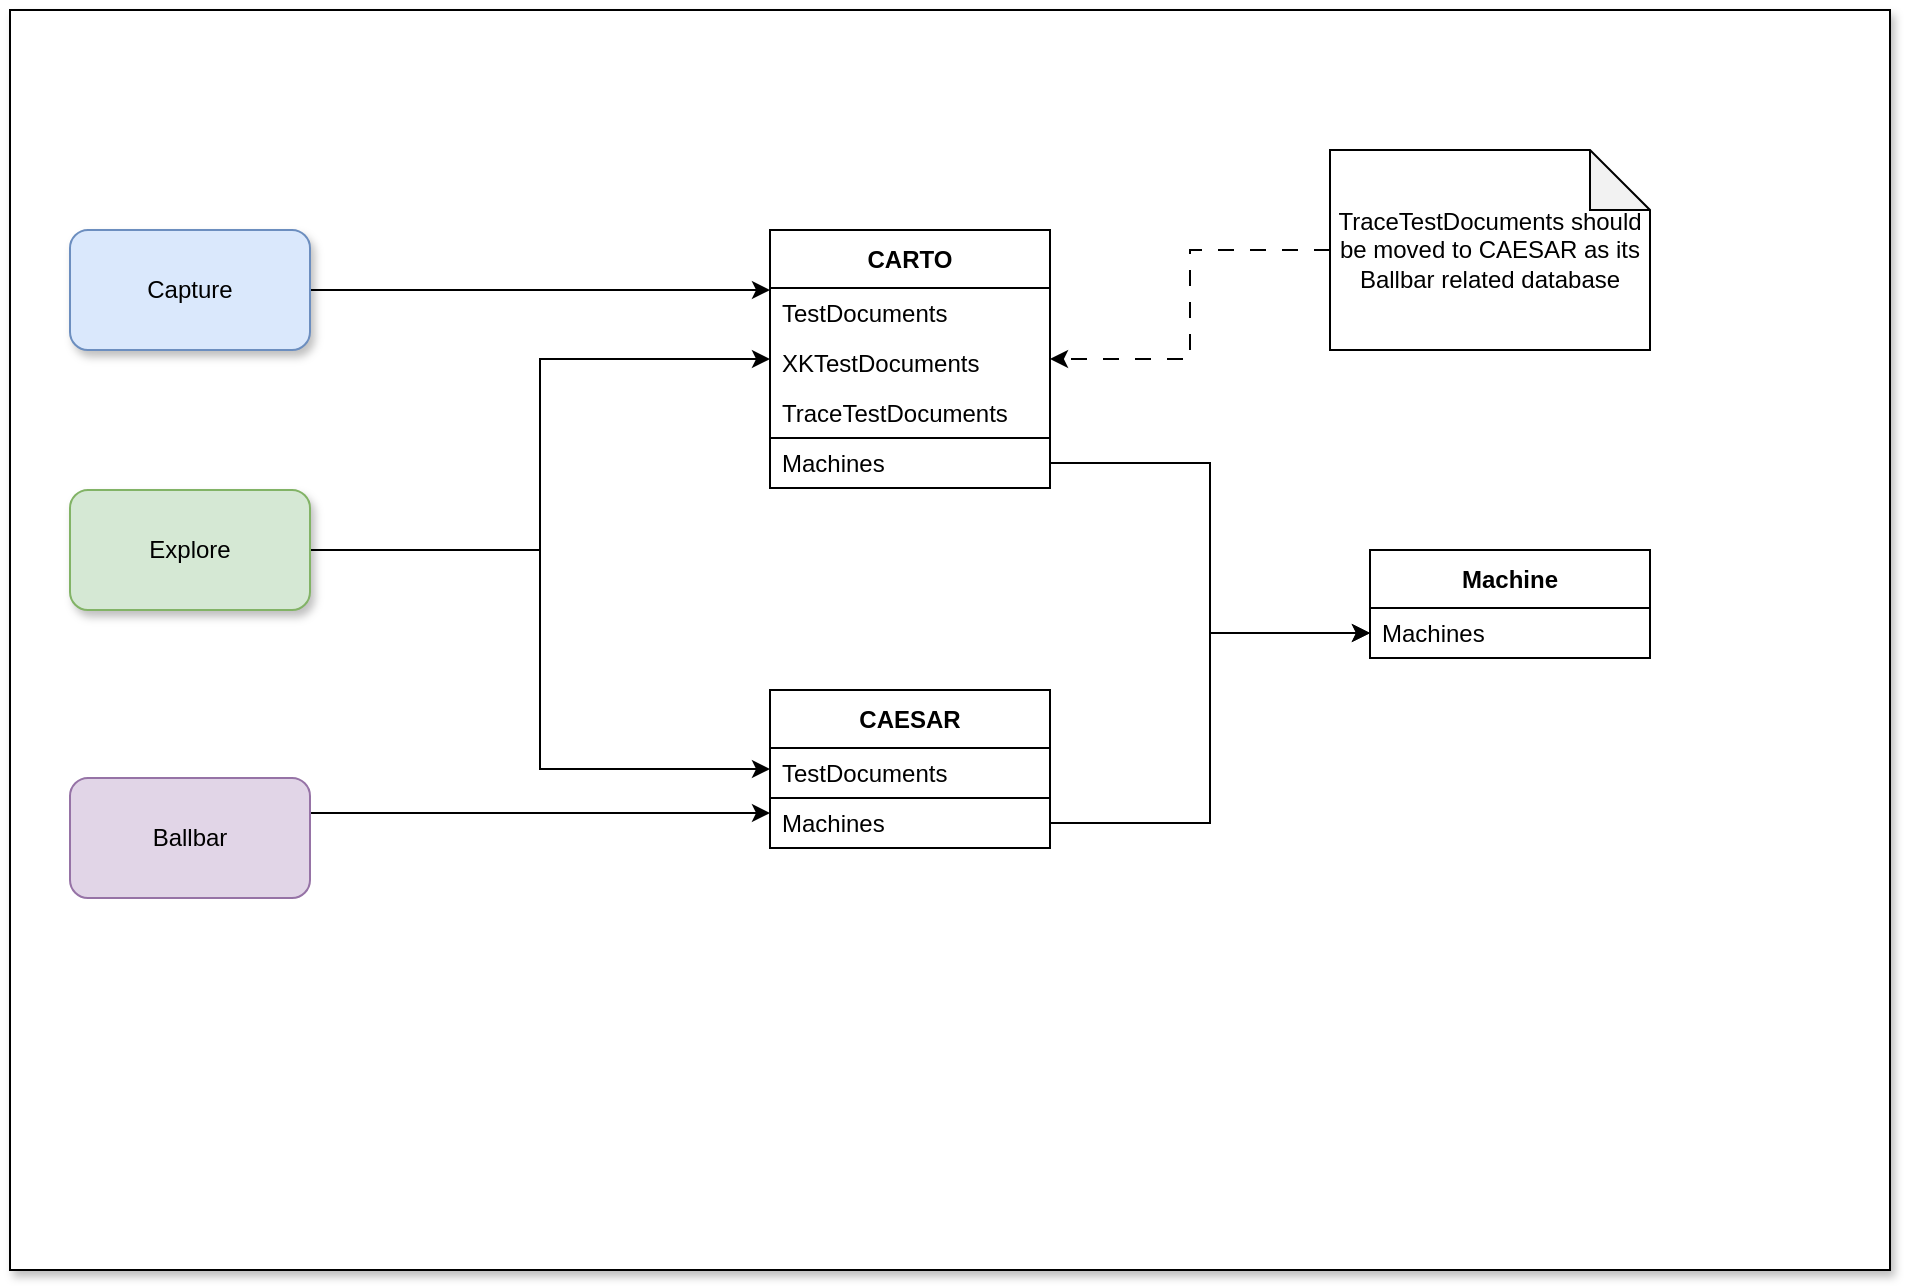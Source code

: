 <mxfile version="27.0.6">
  <diagram name="High Level" id="kDHAMI8vfA3kL-J-4AEr">
    <mxGraphModel dx="2071" dy="668" grid="1" gridSize="10" guides="1" tooltips="1" connect="1" arrows="1" fold="1" page="1" pageScale="1" pageWidth="827" pageHeight="1169" math="0" shadow="0">
      <root>
        <mxCell id="0" />
        <mxCell id="1" parent="0" />
        <mxCell id="q3kBi8KNVVEpbpXcGzCK-30" value="" style="rounded=0;whiteSpace=wrap;html=1;shadow=1;" vertex="1" parent="1">
          <mxGeometry y="10" width="940" height="630" as="geometry" />
        </mxCell>
        <mxCell id="q3kBi8KNVVEpbpXcGzCK-2" value="CARTO" style="swimlane;fontStyle=1;align=center;verticalAlign=middle;childLayout=stackLayout;horizontal=1;startSize=29;horizontalStack=0;resizeParent=1;resizeParentMax=0;resizeLast=0;collapsible=0;marginBottom=0;html=1;whiteSpace=wrap;" vertex="1" parent="1">
          <mxGeometry x="380" y="120" width="140" height="129" as="geometry" />
        </mxCell>
        <mxCell id="q3kBi8KNVVEpbpXcGzCK-6" value="TestDocuments" style="text;html=1;strokeColor=none;fillColor=none;align=left;verticalAlign=middle;spacingLeft=4;spacingRight=4;overflow=hidden;rotatable=0;points=[[0,0.5],[1,0.5]];portConstraint=eastwest;whiteSpace=wrap;" vertex="1" parent="q3kBi8KNVVEpbpXcGzCK-2">
          <mxGeometry y="29" width="140" height="25" as="geometry" />
        </mxCell>
        <mxCell id="q3kBi8KNVVEpbpXcGzCK-7" value="XKTestDocuments" style="text;html=1;strokeColor=none;fillColor=none;align=left;verticalAlign=middle;spacingLeft=4;spacingRight=4;overflow=hidden;rotatable=0;points=[[0,0.5],[1,0.5]];portConstraint=eastwest;whiteSpace=wrap;" vertex="1" parent="q3kBi8KNVVEpbpXcGzCK-2">
          <mxGeometry y="54" width="140" height="25" as="geometry" />
        </mxCell>
        <mxCell id="q3kBi8KNVVEpbpXcGzCK-10" value="TraceTestDocuments" style="text;html=1;strokeColor=none;fillColor=none;align=left;verticalAlign=middle;spacingLeft=4;spacingRight=4;overflow=hidden;rotatable=0;points=[[0,0.5],[1,0.5]];portConstraint=eastwest;whiteSpace=wrap;" vertex="1" parent="q3kBi8KNVVEpbpXcGzCK-2">
          <mxGeometry y="79" width="140" height="25" as="geometry" />
        </mxCell>
        <mxCell id="q3kBi8KNVVEpbpXcGzCK-5" value="Machines" style="text;html=1;strokeColor=default;fillColor=none;align=left;verticalAlign=middle;spacingLeft=4;spacingRight=4;overflow=hidden;rotatable=0;points=[[0,0.5],[1,0.5]];portConstraint=eastwest;whiteSpace=wrap;rounded=0;" vertex="1" parent="q3kBi8KNVVEpbpXcGzCK-2">
          <mxGeometry y="104" width="140" height="25" as="geometry" />
        </mxCell>
        <mxCell id="q3kBi8KNVVEpbpXcGzCK-8" value="CAESAR" style="swimlane;fontStyle=1;align=center;verticalAlign=middle;childLayout=stackLayout;horizontal=1;startSize=29;horizontalStack=0;resizeParent=1;resizeParentMax=0;resizeLast=0;collapsible=0;marginBottom=0;html=1;whiteSpace=wrap;" vertex="1" parent="1">
          <mxGeometry x="380" y="350" width="140" height="79" as="geometry" />
        </mxCell>
        <mxCell id="q3kBi8KNVVEpbpXcGzCK-9" value="TestDocuments" style="text;html=1;strokeColor=none;fillColor=none;align=left;verticalAlign=middle;spacingLeft=4;spacingRight=4;overflow=hidden;rotatable=0;points=[[0,0.5],[1,0.5]];portConstraint=eastwest;whiteSpace=wrap;" vertex="1" parent="q3kBi8KNVVEpbpXcGzCK-8">
          <mxGeometry y="29" width="140" height="25" as="geometry" />
        </mxCell>
        <mxCell id="q3kBi8KNVVEpbpXcGzCK-11" value="Machines" style="text;html=1;strokeColor=default;fillColor=none;align=left;verticalAlign=middle;spacingLeft=4;spacingRight=4;overflow=hidden;rotatable=0;points=[[0,0.5],[1,0.5]];portConstraint=eastwest;whiteSpace=wrap;" vertex="1" parent="q3kBi8KNVVEpbpXcGzCK-8">
          <mxGeometry y="54" width="140" height="25" as="geometry" />
        </mxCell>
        <mxCell id="q3kBi8KNVVEpbpXcGzCK-13" value="Machine" style="swimlane;fontStyle=1;align=center;verticalAlign=middle;childLayout=stackLayout;horizontal=1;startSize=29;horizontalStack=0;resizeParent=1;resizeParentMax=0;resizeLast=0;collapsible=0;marginBottom=0;html=1;whiteSpace=wrap;" vertex="1" parent="1">
          <mxGeometry x="680" y="280" width="140" height="54" as="geometry" />
        </mxCell>
        <mxCell id="q3kBi8KNVVEpbpXcGzCK-16" value="Machines" style="text;html=1;strokeColor=none;fillColor=none;align=left;verticalAlign=middle;spacingLeft=4;spacingRight=4;overflow=hidden;rotatable=0;points=[[0,0.5],[1,0.5]];portConstraint=eastwest;whiteSpace=wrap;" vertex="1" parent="q3kBi8KNVVEpbpXcGzCK-13">
          <mxGeometry y="29" width="140" height="25" as="geometry" />
        </mxCell>
        <mxCell id="q3kBi8KNVVEpbpXcGzCK-17" style="edgeStyle=orthogonalEdgeStyle;rounded=0;orthogonalLoop=1;jettySize=auto;html=1;" edge="1" parent="1" source="q3kBi8KNVVEpbpXcGzCK-5" target="q3kBi8KNVVEpbpXcGzCK-16">
          <mxGeometry relative="1" as="geometry" />
        </mxCell>
        <mxCell id="q3kBi8KNVVEpbpXcGzCK-18" style="edgeStyle=orthogonalEdgeStyle;rounded=0;orthogonalLoop=1;jettySize=auto;html=1;" edge="1" parent="1" source="q3kBi8KNVVEpbpXcGzCK-11" target="q3kBi8KNVVEpbpXcGzCK-16">
          <mxGeometry relative="1" as="geometry" />
        </mxCell>
        <mxCell id="q3kBi8KNVVEpbpXcGzCK-23" style="edgeStyle=elbowEdgeStyle;rounded=0;orthogonalLoop=1;jettySize=auto;html=1;elbow=vertical;" edge="1" parent="1" source="q3kBi8KNVVEpbpXcGzCK-19" target="q3kBi8KNVVEpbpXcGzCK-2">
          <mxGeometry relative="1" as="geometry" />
        </mxCell>
        <mxCell id="q3kBi8KNVVEpbpXcGzCK-19" value="Capture" style="rounded=1;whiteSpace=wrap;html=1;fillColor=#dae8fc;strokeColor=#6c8ebf;shadow=1;" vertex="1" parent="1">
          <mxGeometry x="30" y="120" width="120" height="60" as="geometry" />
        </mxCell>
        <mxCell id="q3kBi8KNVVEpbpXcGzCK-25" style="edgeStyle=elbowEdgeStyle;rounded=0;orthogonalLoop=1;jettySize=auto;html=1;" edge="1" parent="1" source="q3kBi8KNVVEpbpXcGzCK-20" target="q3kBi8KNVVEpbpXcGzCK-2">
          <mxGeometry relative="1" as="geometry" />
        </mxCell>
        <mxCell id="q3kBi8KNVVEpbpXcGzCK-26" style="edgeStyle=elbowEdgeStyle;rounded=0;orthogonalLoop=1;jettySize=auto;html=1;" edge="1" parent="1" source="q3kBi8KNVVEpbpXcGzCK-20" target="q3kBi8KNVVEpbpXcGzCK-8">
          <mxGeometry relative="1" as="geometry" />
        </mxCell>
        <mxCell id="q3kBi8KNVVEpbpXcGzCK-20" value="Explore" style="rounded=1;whiteSpace=wrap;html=1;fillColor=#d5e8d4;strokeColor=#82b366;shadow=1;" vertex="1" parent="1">
          <mxGeometry x="30" y="250" width="120" height="60" as="geometry" />
        </mxCell>
        <mxCell id="q3kBi8KNVVEpbpXcGzCK-27" style="edgeStyle=elbowEdgeStyle;rounded=0;orthogonalLoop=1;jettySize=auto;html=1;elbow=vertical;" edge="1" parent="1" source="q3kBi8KNVVEpbpXcGzCK-21" target="q3kBi8KNVVEpbpXcGzCK-8">
          <mxGeometry relative="1" as="geometry" />
        </mxCell>
        <mxCell id="q3kBi8KNVVEpbpXcGzCK-21" value="Ballbar" style="rounded=1;whiteSpace=wrap;html=1;fillColor=#e1d5e7;strokeColor=#9673a6;" vertex="1" parent="1">
          <mxGeometry x="30" y="394" width="120" height="60" as="geometry" />
        </mxCell>
        <mxCell id="q3kBi8KNVVEpbpXcGzCK-29" style="edgeStyle=orthogonalEdgeStyle;rounded=0;orthogonalLoop=1;jettySize=auto;html=1;dashed=1;dashPattern=8 8;" edge="1" parent="1" source="q3kBi8KNVVEpbpXcGzCK-28" target="q3kBi8KNVVEpbpXcGzCK-2">
          <mxGeometry relative="1" as="geometry" />
        </mxCell>
        <mxCell id="q3kBi8KNVVEpbpXcGzCK-28" value="&lt;span style=&quot;text-align: left;&quot;&gt;TraceTestDocuments should be moved to CAESAR as its Ballbar related database&lt;/span&gt;" style="shape=note;whiteSpace=wrap;html=1;backgroundOutline=1;darkOpacity=0.05;" vertex="1" parent="1">
          <mxGeometry x="660" y="80" width="160" height="100" as="geometry" />
        </mxCell>
      </root>
    </mxGraphModel>
  </diagram>
</mxfile>
